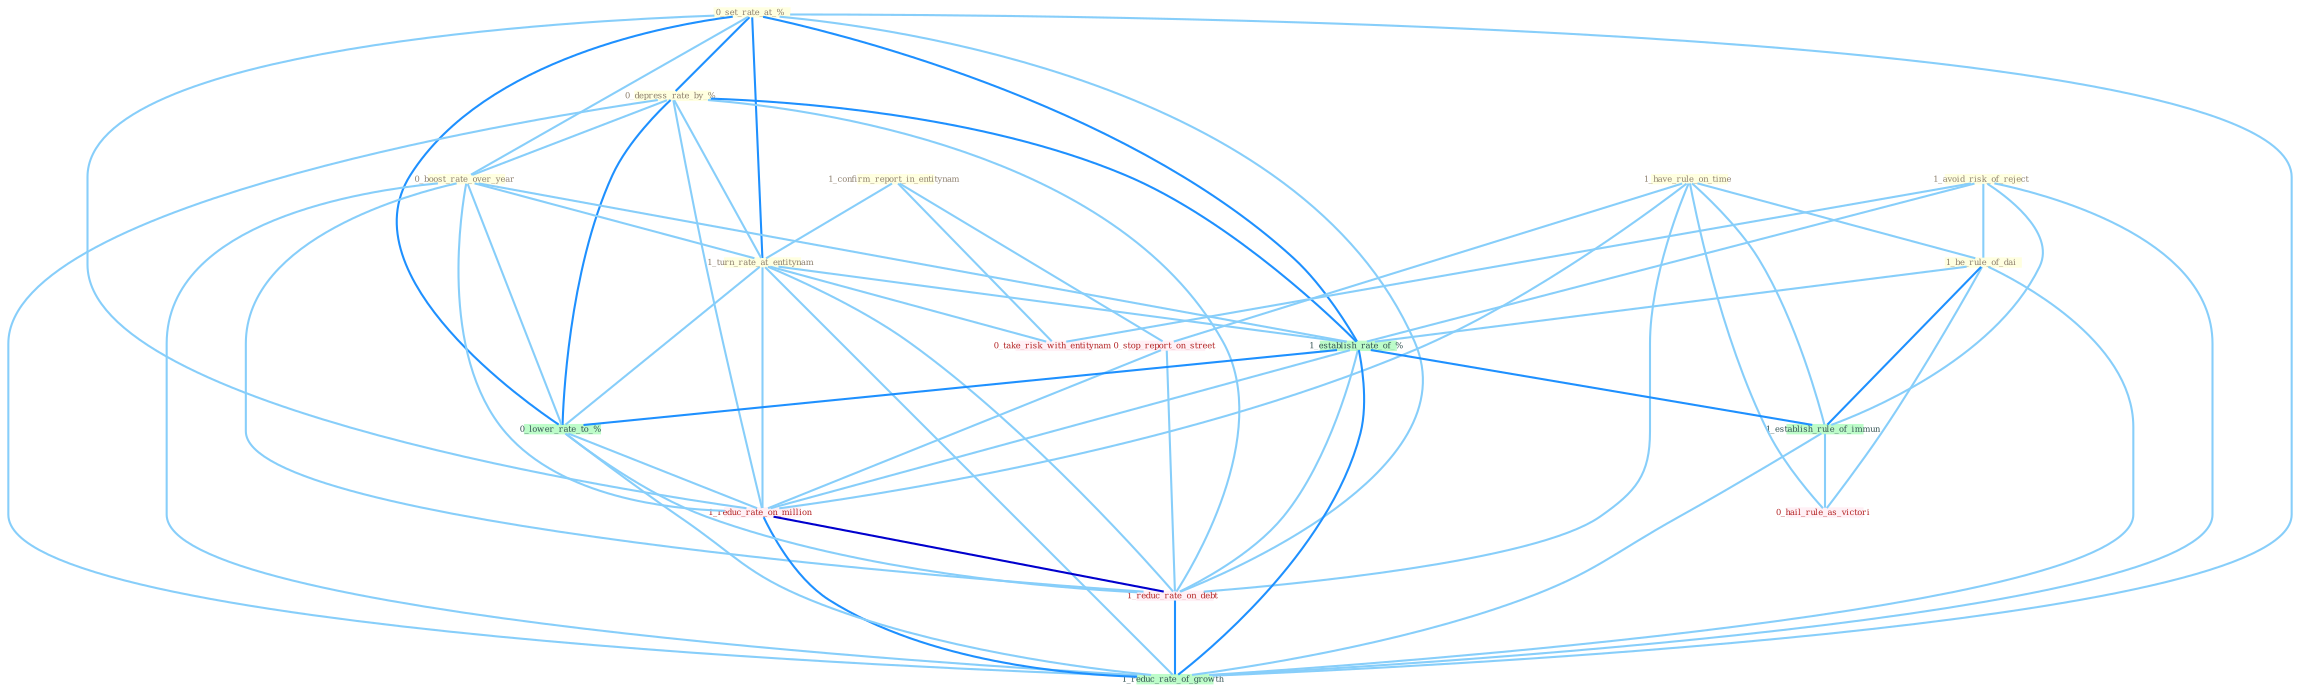 Graph G{ 
    node
    [shape=polygon,style=filled,width=.5,height=.06,color="#BDFCC9",fixedsize=true,fontsize=4,
    fontcolor="#2f4f4f"];
    {node
    [color="#ffffe0", fontcolor="#8b7d6b"] "0_set_rate_at_% " "0_depress_rate_by_% " "0_boost_rate_over_year " "1_confirm_report_in_entitynam " "1_avoid_risk_of_reject " "1_have_rule_on_time " "1_be_rule_of_dai " "1_turn_rate_at_entitynam "}
{node [color="#fff0f5", fontcolor="#b22222"] "0_stop_report_on_street " "0_hail_rule_as_victori " "1_reduc_rate_on_million " "0_take_risk_with_entitynam " "1_reduc_rate_on_debt "}
edge [color="#B0E2FF"];

	"0_set_rate_at_% " -- "0_depress_rate_by_% " [w="2", color="#1e90ff" , len=0.8];
	"0_set_rate_at_% " -- "0_boost_rate_over_year " [w="1", color="#87cefa" ];
	"0_set_rate_at_% " -- "1_turn_rate_at_entitynam " [w="2", color="#1e90ff" , len=0.8];
	"0_set_rate_at_% " -- "1_establish_rate_of_% " [w="2", color="#1e90ff" , len=0.8];
	"0_set_rate_at_% " -- "0_lower_rate_to_% " [w="2", color="#1e90ff" , len=0.8];
	"0_set_rate_at_% " -- "1_reduc_rate_on_million " [w="1", color="#87cefa" ];
	"0_set_rate_at_% " -- "1_reduc_rate_on_debt " [w="1", color="#87cefa" ];
	"0_set_rate_at_% " -- "1_reduc_rate_of_growth " [w="1", color="#87cefa" ];
	"0_depress_rate_by_% " -- "0_boost_rate_over_year " [w="1", color="#87cefa" ];
	"0_depress_rate_by_% " -- "1_turn_rate_at_entitynam " [w="1", color="#87cefa" ];
	"0_depress_rate_by_% " -- "1_establish_rate_of_% " [w="2", color="#1e90ff" , len=0.8];
	"0_depress_rate_by_% " -- "0_lower_rate_to_% " [w="2", color="#1e90ff" , len=0.8];
	"0_depress_rate_by_% " -- "1_reduc_rate_on_million " [w="1", color="#87cefa" ];
	"0_depress_rate_by_% " -- "1_reduc_rate_on_debt " [w="1", color="#87cefa" ];
	"0_depress_rate_by_% " -- "1_reduc_rate_of_growth " [w="1", color="#87cefa" ];
	"0_boost_rate_over_year " -- "1_turn_rate_at_entitynam " [w="1", color="#87cefa" ];
	"0_boost_rate_over_year " -- "1_establish_rate_of_% " [w="1", color="#87cefa" ];
	"0_boost_rate_over_year " -- "0_lower_rate_to_% " [w="1", color="#87cefa" ];
	"0_boost_rate_over_year " -- "1_reduc_rate_on_million " [w="1", color="#87cefa" ];
	"0_boost_rate_over_year " -- "1_reduc_rate_on_debt " [w="1", color="#87cefa" ];
	"0_boost_rate_over_year " -- "1_reduc_rate_of_growth " [w="1", color="#87cefa" ];
	"1_confirm_report_in_entitynam " -- "1_turn_rate_at_entitynam " [w="1", color="#87cefa" ];
	"1_confirm_report_in_entitynam " -- "0_stop_report_on_street " [w="1", color="#87cefa" ];
	"1_confirm_report_in_entitynam " -- "0_take_risk_with_entitynam " [w="1", color="#87cefa" ];
	"1_avoid_risk_of_reject " -- "1_be_rule_of_dai " [w="1", color="#87cefa" ];
	"1_avoid_risk_of_reject " -- "1_establish_rate_of_% " [w="1", color="#87cefa" ];
	"1_avoid_risk_of_reject " -- "1_establish_rule_of_immun " [w="1", color="#87cefa" ];
	"1_avoid_risk_of_reject " -- "0_take_risk_with_entitynam " [w="1", color="#87cefa" ];
	"1_avoid_risk_of_reject " -- "1_reduc_rate_of_growth " [w="1", color="#87cefa" ];
	"1_have_rule_on_time " -- "1_be_rule_of_dai " [w="1", color="#87cefa" ];
	"1_have_rule_on_time " -- "1_establish_rule_of_immun " [w="1", color="#87cefa" ];
	"1_have_rule_on_time " -- "0_stop_report_on_street " [w="1", color="#87cefa" ];
	"1_have_rule_on_time " -- "0_hail_rule_as_victori " [w="1", color="#87cefa" ];
	"1_have_rule_on_time " -- "1_reduc_rate_on_million " [w="1", color="#87cefa" ];
	"1_have_rule_on_time " -- "1_reduc_rate_on_debt " [w="1", color="#87cefa" ];
	"1_be_rule_of_dai " -- "1_establish_rate_of_% " [w="1", color="#87cefa" ];
	"1_be_rule_of_dai " -- "1_establish_rule_of_immun " [w="2", color="#1e90ff" , len=0.8];
	"1_be_rule_of_dai " -- "0_hail_rule_as_victori " [w="1", color="#87cefa" ];
	"1_be_rule_of_dai " -- "1_reduc_rate_of_growth " [w="1", color="#87cefa" ];
	"1_turn_rate_at_entitynam " -- "1_establish_rate_of_% " [w="1", color="#87cefa" ];
	"1_turn_rate_at_entitynam " -- "0_lower_rate_to_% " [w="1", color="#87cefa" ];
	"1_turn_rate_at_entitynam " -- "1_reduc_rate_on_million " [w="1", color="#87cefa" ];
	"1_turn_rate_at_entitynam " -- "0_take_risk_with_entitynam " [w="1", color="#87cefa" ];
	"1_turn_rate_at_entitynam " -- "1_reduc_rate_on_debt " [w="1", color="#87cefa" ];
	"1_turn_rate_at_entitynam " -- "1_reduc_rate_of_growth " [w="1", color="#87cefa" ];
	"1_establish_rate_of_% " -- "0_lower_rate_to_% " [w="2", color="#1e90ff" , len=0.8];
	"1_establish_rate_of_% " -- "1_establish_rule_of_immun " [w="2", color="#1e90ff" , len=0.8];
	"1_establish_rate_of_% " -- "1_reduc_rate_on_million " [w="1", color="#87cefa" ];
	"1_establish_rate_of_% " -- "1_reduc_rate_on_debt " [w="1", color="#87cefa" ];
	"1_establish_rate_of_% " -- "1_reduc_rate_of_growth " [w="2", color="#1e90ff" , len=0.8];
	"0_lower_rate_to_% " -- "1_reduc_rate_on_million " [w="1", color="#87cefa" ];
	"0_lower_rate_to_% " -- "1_reduc_rate_on_debt " [w="1", color="#87cefa" ];
	"0_lower_rate_to_% " -- "1_reduc_rate_of_growth " [w="1", color="#87cefa" ];
	"1_establish_rule_of_immun " -- "0_hail_rule_as_victori " [w="1", color="#87cefa" ];
	"1_establish_rule_of_immun " -- "1_reduc_rate_of_growth " [w="1", color="#87cefa" ];
	"0_stop_report_on_street " -- "1_reduc_rate_on_million " [w="1", color="#87cefa" ];
	"0_stop_report_on_street " -- "1_reduc_rate_on_debt " [w="1", color="#87cefa" ];
	"1_reduc_rate_on_million " -- "1_reduc_rate_on_debt " [w="3", color="#0000cd" , len=0.6];
	"1_reduc_rate_on_million " -- "1_reduc_rate_of_growth " [w="2", color="#1e90ff" , len=0.8];
	"1_reduc_rate_on_debt " -- "1_reduc_rate_of_growth " [w="2", color="#1e90ff" , len=0.8];
}
